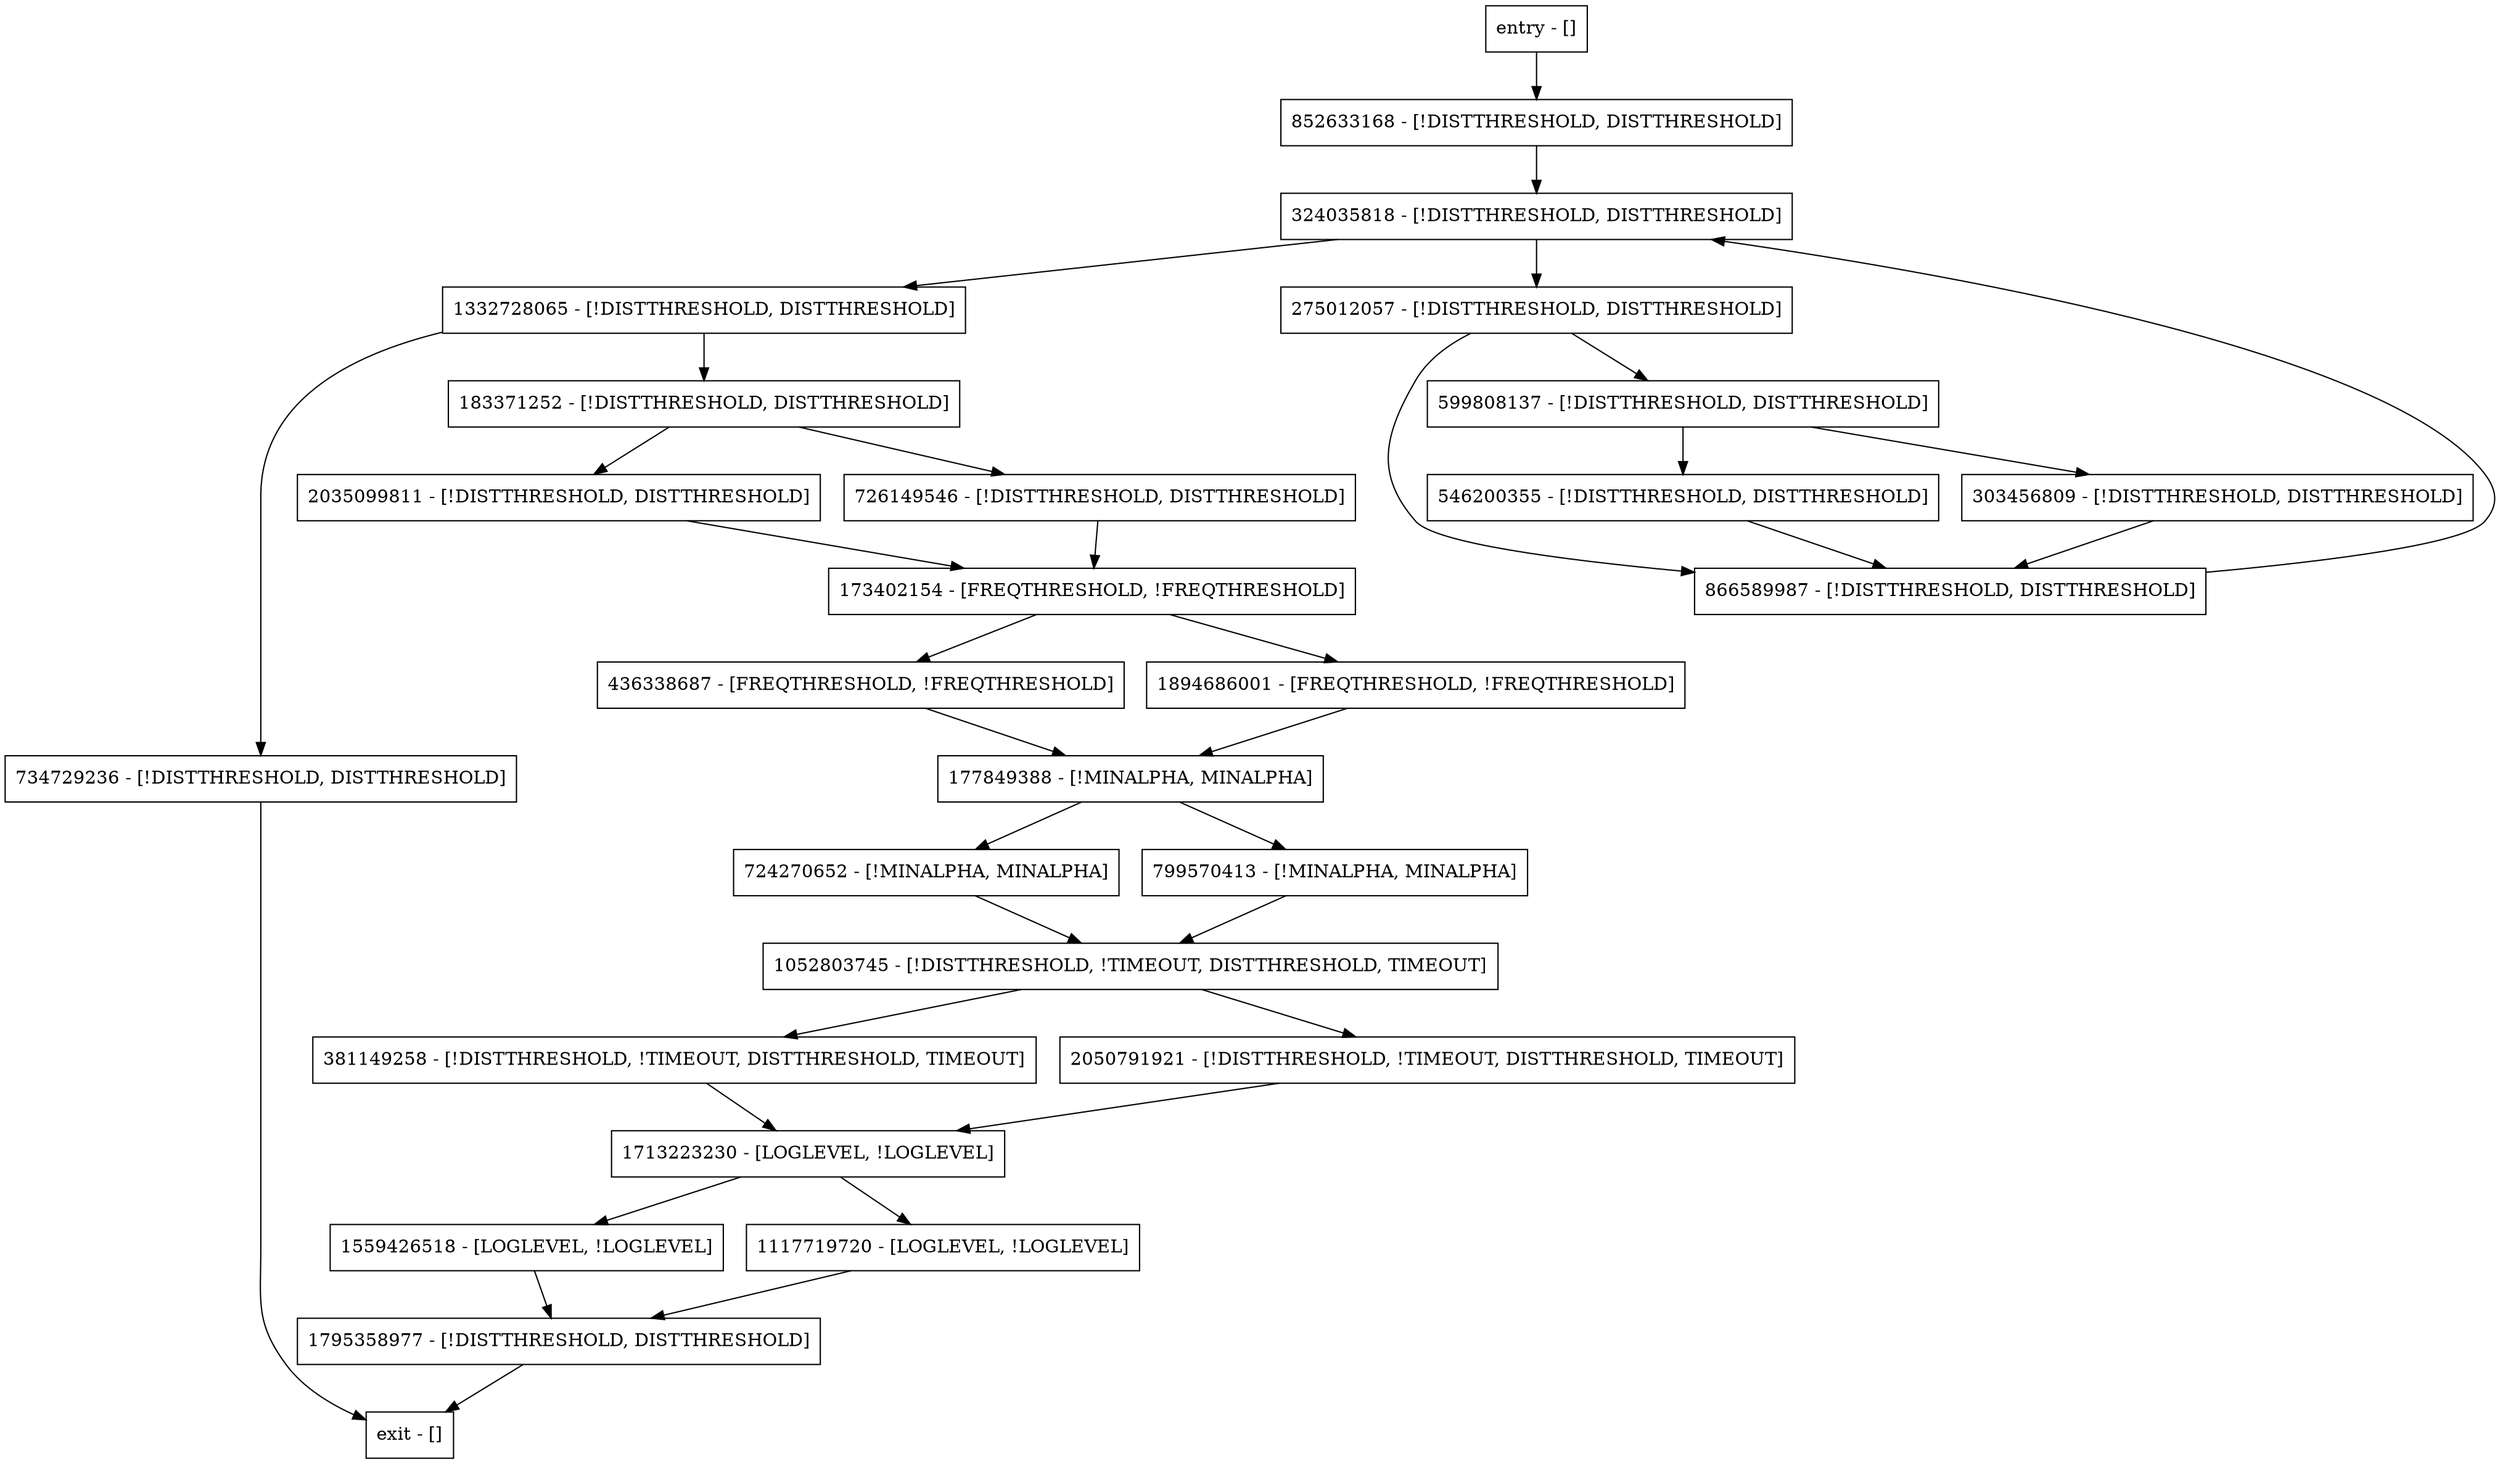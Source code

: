 digraph main {
node [shape=record];
381149258 [label="381149258 - [!DISTTHRESHOLD, !TIMEOUT, DISTTHRESHOLD, TIMEOUT]"];
724270652 [label="724270652 - [!MINALPHA, MINALPHA]"];
183371252 [label="183371252 - [!DISTTHRESHOLD, DISTTHRESHOLD]"];
177849388 [label="177849388 - [!MINALPHA, MINALPHA]"];
866589987 [label="866589987 - [!DISTTHRESHOLD, DISTTHRESHOLD]"];
1795358977 [label="1795358977 - [!DISTTHRESHOLD, DISTTHRESHOLD]"];
1052803745 [label="1052803745 - [!DISTTHRESHOLD, !TIMEOUT, DISTTHRESHOLD, TIMEOUT]"];
546200355 [label="546200355 - [!DISTTHRESHOLD, DISTTHRESHOLD]"];
1559426518 [label="1559426518 - [LOGLEVEL, !LOGLEVEL]"];
1713223230 [label="1713223230 - [LOGLEVEL, !LOGLEVEL]"];
1117719720 [label="1117719720 - [LOGLEVEL, !LOGLEVEL]"];
734729236 [label="734729236 - [!DISTTHRESHOLD, DISTTHRESHOLD]"];
852633168 [label="852633168 - [!DISTTHRESHOLD, DISTTHRESHOLD]"];
726149546 [label="726149546 - [!DISTTHRESHOLD, DISTTHRESHOLD]"];
173402154 [label="173402154 - [FREQTHRESHOLD, !FREQTHRESHOLD]"];
2050791921 [label="2050791921 - [!DISTTHRESHOLD, !TIMEOUT, DISTTHRESHOLD, TIMEOUT]"];
1332728065 [label="1332728065 - [!DISTTHRESHOLD, DISTTHRESHOLD]"];
275012057 [label="275012057 - [!DISTTHRESHOLD, DISTTHRESHOLD]"];
entry [label="entry - []"];
exit [label="exit - []"];
2035099811 [label="2035099811 - [!DISTTHRESHOLD, DISTTHRESHOLD]"];
324035818 [label="324035818 - [!DISTTHRESHOLD, DISTTHRESHOLD]"];
599808137 [label="599808137 - [!DISTTHRESHOLD, DISTTHRESHOLD]"];
436338687 [label="436338687 - [FREQTHRESHOLD, !FREQTHRESHOLD]"];
799570413 [label="799570413 - [!MINALPHA, MINALPHA]"];
303456809 [label="303456809 - [!DISTTHRESHOLD, DISTTHRESHOLD]"];
1894686001 [label="1894686001 - [FREQTHRESHOLD, !FREQTHRESHOLD]"];
entry;
exit;
381149258 -> 1713223230;
724270652 -> 1052803745;
183371252 -> 2035099811;
183371252 -> 726149546;
177849388 -> 724270652;
177849388 -> 799570413;
866589987 -> 324035818;
1795358977 -> exit;
1052803745 -> 381149258;
1052803745 -> 2050791921;
546200355 -> 866589987;
1559426518 -> 1795358977;
1713223230 -> 1117719720;
1713223230 -> 1559426518;
1117719720 -> 1795358977;
734729236 -> exit;
852633168 -> 324035818;
726149546 -> 173402154;
173402154 -> 436338687;
173402154 -> 1894686001;
2050791921 -> 1713223230;
1332728065 -> 183371252;
1332728065 -> 734729236;
275012057 -> 866589987;
275012057 -> 599808137;
entry -> 852633168;
2035099811 -> 173402154;
324035818 -> 1332728065;
324035818 -> 275012057;
599808137 -> 303456809;
599808137 -> 546200355;
436338687 -> 177849388;
799570413 -> 1052803745;
303456809 -> 866589987;
1894686001 -> 177849388;
}
